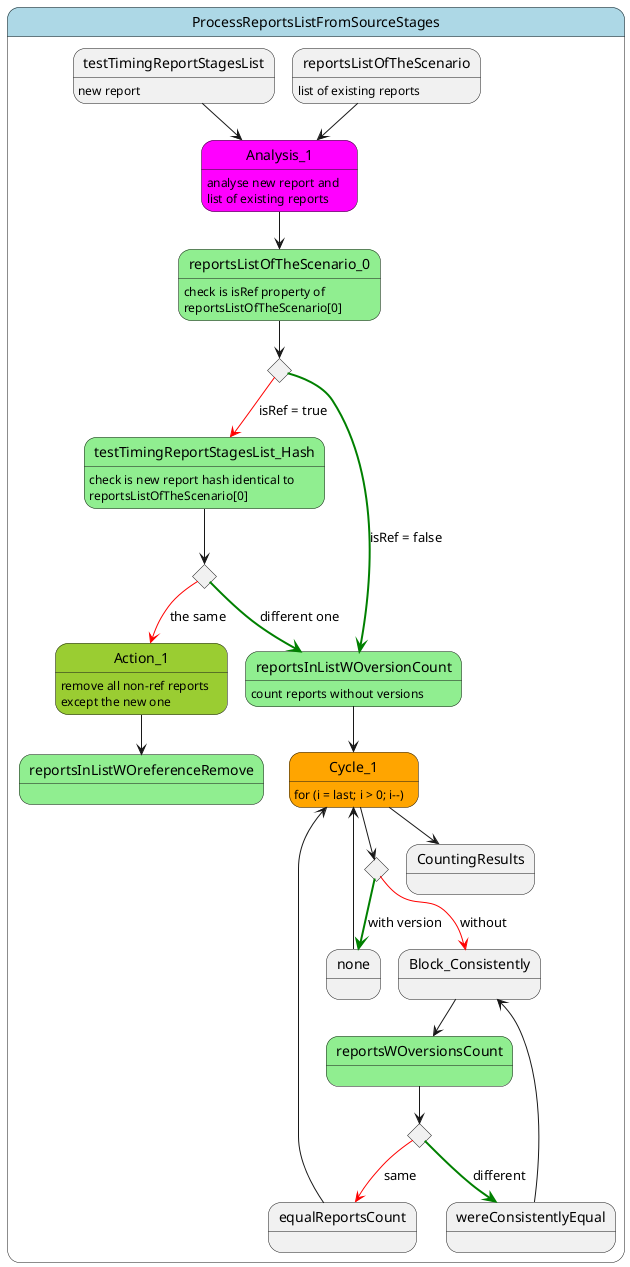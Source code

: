 @startuml



state ProcessReportsListFromSourceStages #lightblue {
    state Analysis_1 #magenta
    Analysis_1 : analyse new report and \nlist of existing reports

    state testTimingReportStagesList
    testTimingReportStagesList : new report
    state reportsListOfTheScenario
    reportsListOfTheScenario : list of existing reports

    state reportsListOfTheScenario_0 #lightgreen
    reportsListOfTheScenario_0 : check is isRef property of \nreportsListOfTheScenario[0]

    state isReportsListOfTheScenario_0_REF <<choice>>
    isReportsListOfTheScenario_0_REF -[#red]-> testTimingReportStagesList_Hash : isRef = true
    isReportsListOfTheScenario_0_REF -[#green,bold]-> reportsInListWOversionCount : isRef = false

    reportsListOfTheScenario_0 --> isReportsListOfTheScenario_0_REF
    state Action_1 #YellowGreen
    Action_1 : remove all non-ref reports \nexcept the new one

    state isNewHashIdenticalTo_0_REF <<choice>>
    isNewHashIdenticalTo_0_REF -[#red]-> Action_1 : the same
    isNewHashIdenticalTo_0_REF -[#green,bold]-> reportsInListWOversionCount : different one

    state testTimingReportStagesList_Hash #lightgreen
    testTimingReportStagesList_Hash : check is new report hash identical to \nreportsListOfTheScenario[0]

    state reportsInListWOversionCount #lightgreen
    reportsInListWOversionCount : count reports without versions

    state reportsWOversionsCount #lightgreen

    state reportsListOfTheScenario_i_version <<choice>>
    reportsListOfTheScenario_i_version -[#red]-> Block_Consistently : without
    reportsListOfTheScenario_i_version -[#green,bold]-> none : with version

    Block_Consistently --> reportsWOversionsCount

    state reportsListOfTheScenario_i_hash <<choice>>
    reportsListOfTheScenario_i_hash -[#red]-> equalReportsCount : same
    reportsListOfTheScenario_i_hash -[#green,bold]-> wereConsistentlyEqual : different

    wereConsistentlyEqual --> Block_Consistently

    state Cycle_1 #orange
    Cycle_1 : for (i = last; i > 0; i--)
    state reportsInListWOreferenceRemove #lightgreen

    testTimingReportStagesList --> Analysis_1
    reportsListOfTheScenario --> Analysis_1
    Analysis_1 --> reportsListOfTheScenario_0
    testTimingReportStagesList_Hash --> isNewHashIdenticalTo_0_REF

    Action_1 --> reportsInListWOreferenceRemove
    reportsInListWOversionCount --> Cycle_1

    Cycle_1 --> reportsListOfTheScenario_i_version
    reportsWOversionsCount --> reportsListOfTheScenario_i_hash

    none --> Cycle_1
    equalReportsCount --> Cycle_1

    Cycle_1 --> CountingResults





}



@enduml
